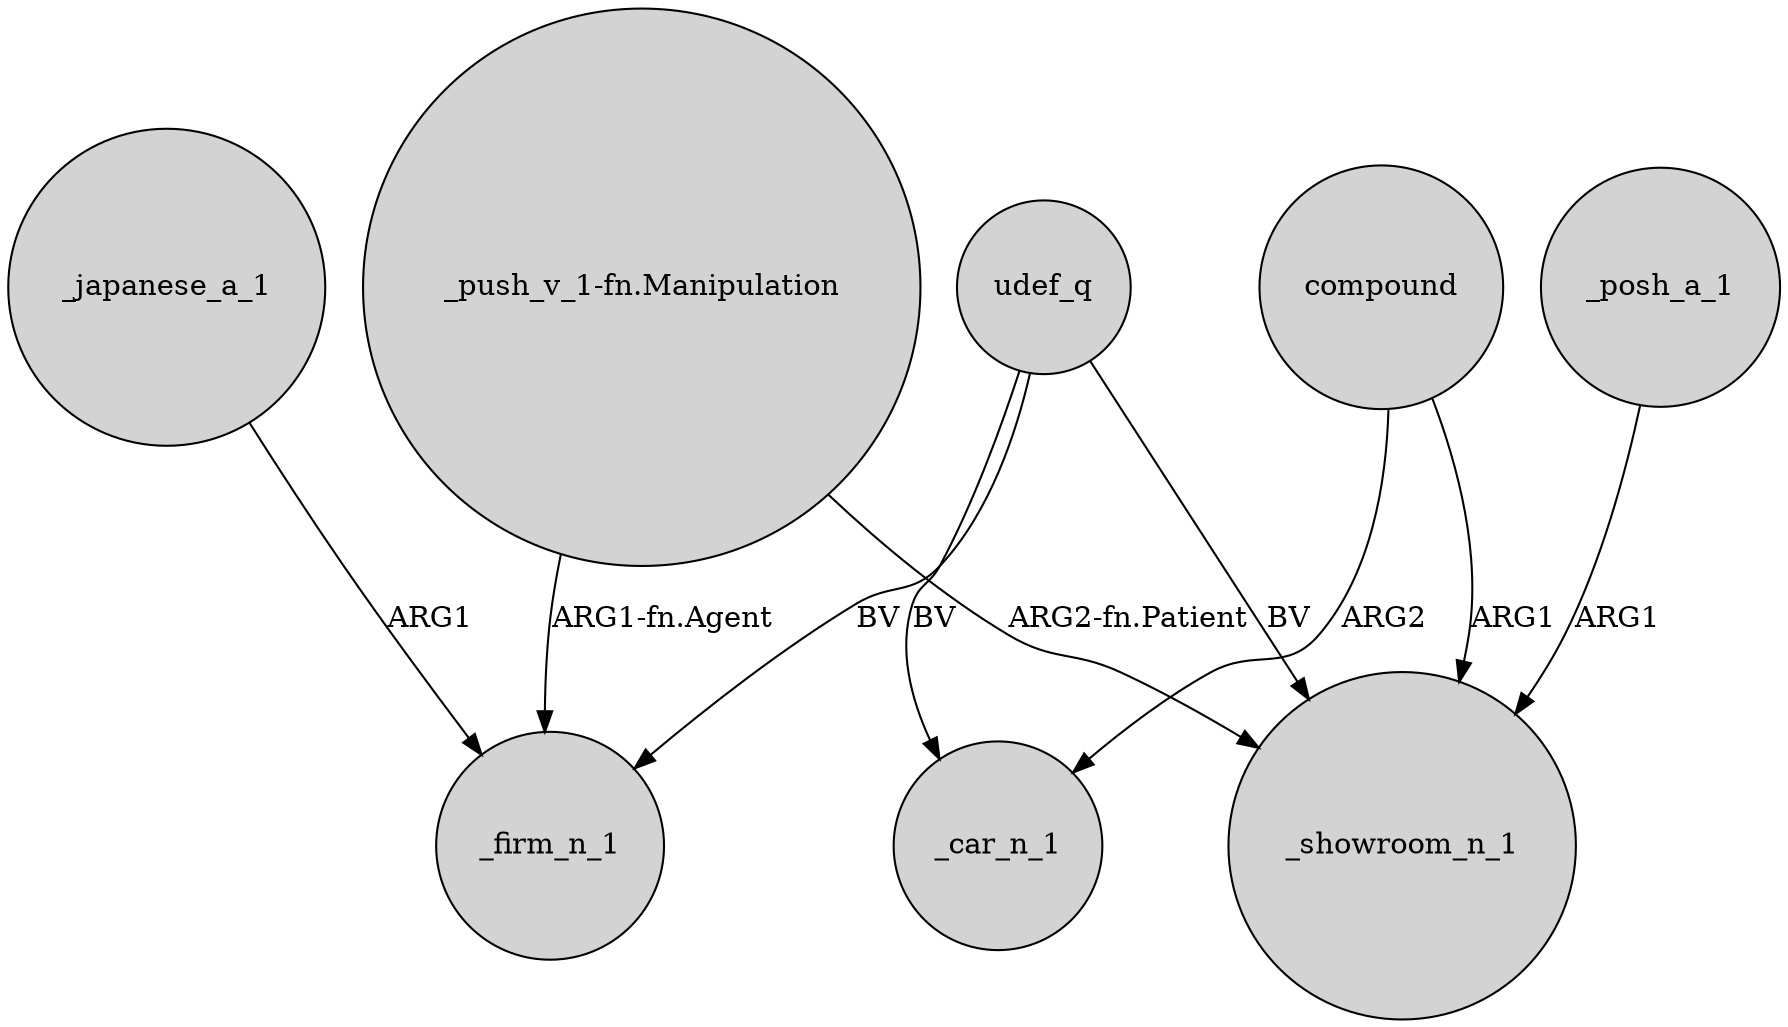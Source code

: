 digraph {
	node [shape=circle style=filled]
	udef_q -> _firm_n_1 [label=BV]
	udef_q -> _car_n_1 [label=BV]
	compound -> _showroom_n_1 [label=ARG1]
	"_push_v_1-fn.Manipulation" -> _firm_n_1 [label="ARG1-fn.Agent"]
	_japanese_a_1 -> _firm_n_1 [label=ARG1]
	_posh_a_1 -> _showroom_n_1 [label=ARG1]
	compound -> _car_n_1 [label=ARG2]
	udef_q -> _showroom_n_1 [label=BV]
	"_push_v_1-fn.Manipulation" -> _showroom_n_1 [label="ARG2-fn.Patient"]
}
